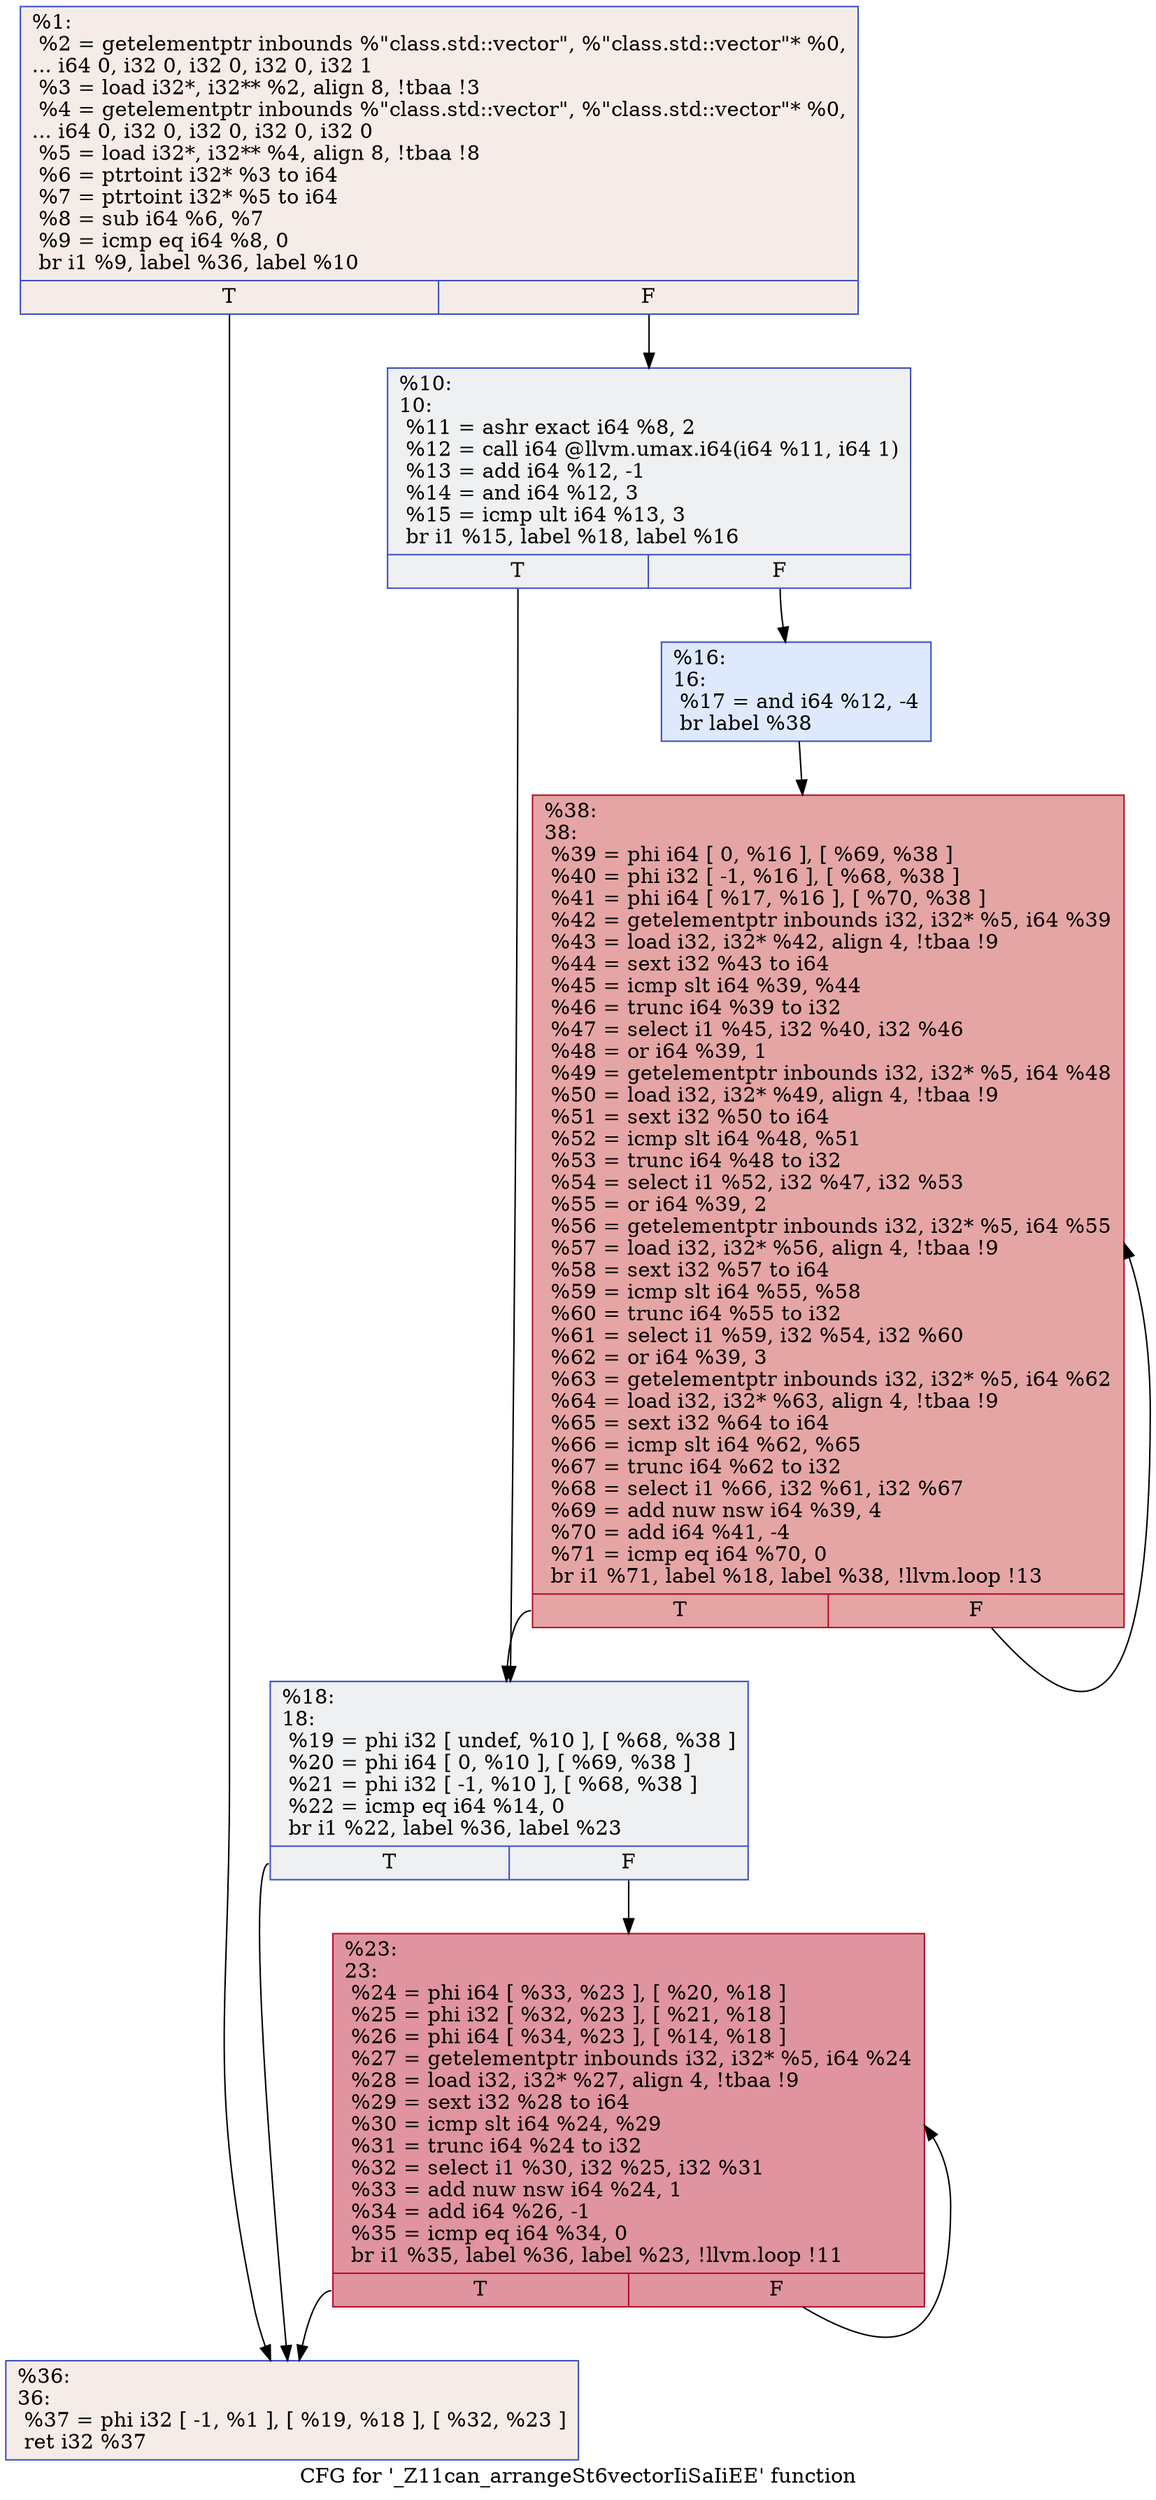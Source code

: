 digraph "CFG for '_Z11can_arrangeSt6vectorIiSaIiEE' function" {
	label="CFG for '_Z11can_arrangeSt6vectorIiSaIiEE' function";

	Node0x55b80f8fa5c0 [shape=record,color="#3d50c3ff", style=filled, fillcolor="#ead5c970",label="{%1:\l  %2 = getelementptr inbounds %\"class.std::vector\", %\"class.std::vector\"* %0,\l... i64 0, i32 0, i32 0, i32 0, i32 1\l  %3 = load i32*, i32** %2, align 8, !tbaa !3\l  %4 = getelementptr inbounds %\"class.std::vector\", %\"class.std::vector\"* %0,\l... i64 0, i32 0, i32 0, i32 0, i32 0\l  %5 = load i32*, i32** %4, align 8, !tbaa !8\l  %6 = ptrtoint i32* %3 to i64\l  %7 = ptrtoint i32* %5 to i64\l  %8 = sub i64 %6, %7\l  %9 = icmp eq i64 %8, 0\l  br i1 %9, label %36, label %10\l|{<s0>T|<s1>F}}"];
	Node0x55b80f8fa5c0:s0 -> Node0x55b80f8fba70;
	Node0x55b80f8fa5c0:s1 -> Node0x55b80f8fbf00;
	Node0x55b80f8fbf00 [shape=record,color="#3d50c3ff", style=filled, fillcolor="#d9dce170",label="{%10:\l10:                                               \l  %11 = ashr exact i64 %8, 2\l  %12 = call i64 @llvm.umax.i64(i64 %11, i64 1)\l  %13 = add i64 %12, -1\l  %14 = and i64 %12, 3\l  %15 = icmp ult i64 %13, 3\l  br i1 %15, label %18, label %16\l|{<s0>T|<s1>F}}"];
	Node0x55b80f8fbf00:s0 -> Node0x55b80f8fc580;
	Node0x55b80f8fbf00:s1 -> Node0x55b80f8fc5d0;
	Node0x55b80f8fc5d0 [shape=record,color="#3d50c3ff", style=filled, fillcolor="#b5cdfa70",label="{%16:\l16:                                               \l  %17 = and i64 %12, -4\l  br label %38\l}"];
	Node0x55b80f8fc5d0 -> Node0x55b80f8fc740;
	Node0x55b80f8fc580 [shape=record,color="#3d50c3ff", style=filled, fillcolor="#d9dce170",label="{%18:\l18:                                               \l  %19 = phi i32 [ undef, %10 ], [ %68, %38 ]\l  %20 = phi i64 [ 0, %10 ], [ %69, %38 ]\l  %21 = phi i32 [ -1, %10 ], [ %68, %38 ]\l  %22 = icmp eq i64 %14, 0\l  br i1 %22, label %36, label %23\l|{<s0>T|<s1>F}}"];
	Node0x55b80f8fc580:s0 -> Node0x55b80f8fba70;
	Node0x55b80f8fc580:s1 -> Node0x55b80f8fcf80;
	Node0x55b80f8fcf80 [shape=record,color="#b70d28ff", style=filled, fillcolor="#b70d2870",label="{%23:\l23:                                               \l  %24 = phi i64 [ %33, %23 ], [ %20, %18 ]\l  %25 = phi i32 [ %32, %23 ], [ %21, %18 ]\l  %26 = phi i64 [ %34, %23 ], [ %14, %18 ]\l  %27 = getelementptr inbounds i32, i32* %5, i64 %24\l  %28 = load i32, i32* %27, align 4, !tbaa !9\l  %29 = sext i32 %28 to i64\l  %30 = icmp slt i64 %24, %29\l  %31 = trunc i64 %24 to i32\l  %32 = select i1 %30, i32 %25, i32 %31\l  %33 = add nuw nsw i64 %24, 1\l  %34 = add i64 %26, -1\l  %35 = icmp eq i64 %34, 0\l  br i1 %35, label %36, label %23, !llvm.loop !11\l|{<s0>T|<s1>F}}"];
	Node0x55b80f8fcf80:s0 -> Node0x55b80f8fba70;
	Node0x55b80f8fcf80:s1 -> Node0x55b80f8fcf80;
	Node0x55b80f8fba70 [shape=record,color="#3d50c3ff", style=filled, fillcolor="#ead5c970",label="{%36:\l36:                                               \l  %37 = phi i32 [ -1, %1 ], [ %19, %18 ], [ %32, %23 ]\l  ret i32 %37\l}"];
	Node0x55b80f8fc740 [shape=record,color="#b70d28ff", style=filled, fillcolor="#c5333470",label="{%38:\l38:                                               \l  %39 = phi i64 [ 0, %16 ], [ %69, %38 ]\l  %40 = phi i32 [ -1, %16 ], [ %68, %38 ]\l  %41 = phi i64 [ %17, %16 ], [ %70, %38 ]\l  %42 = getelementptr inbounds i32, i32* %5, i64 %39\l  %43 = load i32, i32* %42, align 4, !tbaa !9\l  %44 = sext i32 %43 to i64\l  %45 = icmp slt i64 %39, %44\l  %46 = trunc i64 %39 to i32\l  %47 = select i1 %45, i32 %40, i32 %46\l  %48 = or i64 %39, 1\l  %49 = getelementptr inbounds i32, i32* %5, i64 %48\l  %50 = load i32, i32* %49, align 4, !tbaa !9\l  %51 = sext i32 %50 to i64\l  %52 = icmp slt i64 %48, %51\l  %53 = trunc i64 %48 to i32\l  %54 = select i1 %52, i32 %47, i32 %53\l  %55 = or i64 %39, 2\l  %56 = getelementptr inbounds i32, i32* %5, i64 %55\l  %57 = load i32, i32* %56, align 4, !tbaa !9\l  %58 = sext i32 %57 to i64\l  %59 = icmp slt i64 %55, %58\l  %60 = trunc i64 %55 to i32\l  %61 = select i1 %59, i32 %54, i32 %60\l  %62 = or i64 %39, 3\l  %63 = getelementptr inbounds i32, i32* %5, i64 %62\l  %64 = load i32, i32* %63, align 4, !tbaa !9\l  %65 = sext i32 %64 to i64\l  %66 = icmp slt i64 %62, %65\l  %67 = trunc i64 %62 to i32\l  %68 = select i1 %66, i32 %61, i32 %67\l  %69 = add nuw nsw i64 %39, 4\l  %70 = add i64 %41, -4\l  %71 = icmp eq i64 %70, 0\l  br i1 %71, label %18, label %38, !llvm.loop !13\l|{<s0>T|<s1>F}}"];
	Node0x55b80f8fc740:s0 -> Node0x55b80f8fc580;
	Node0x55b80f8fc740:s1 -> Node0x55b80f8fc740;
}
